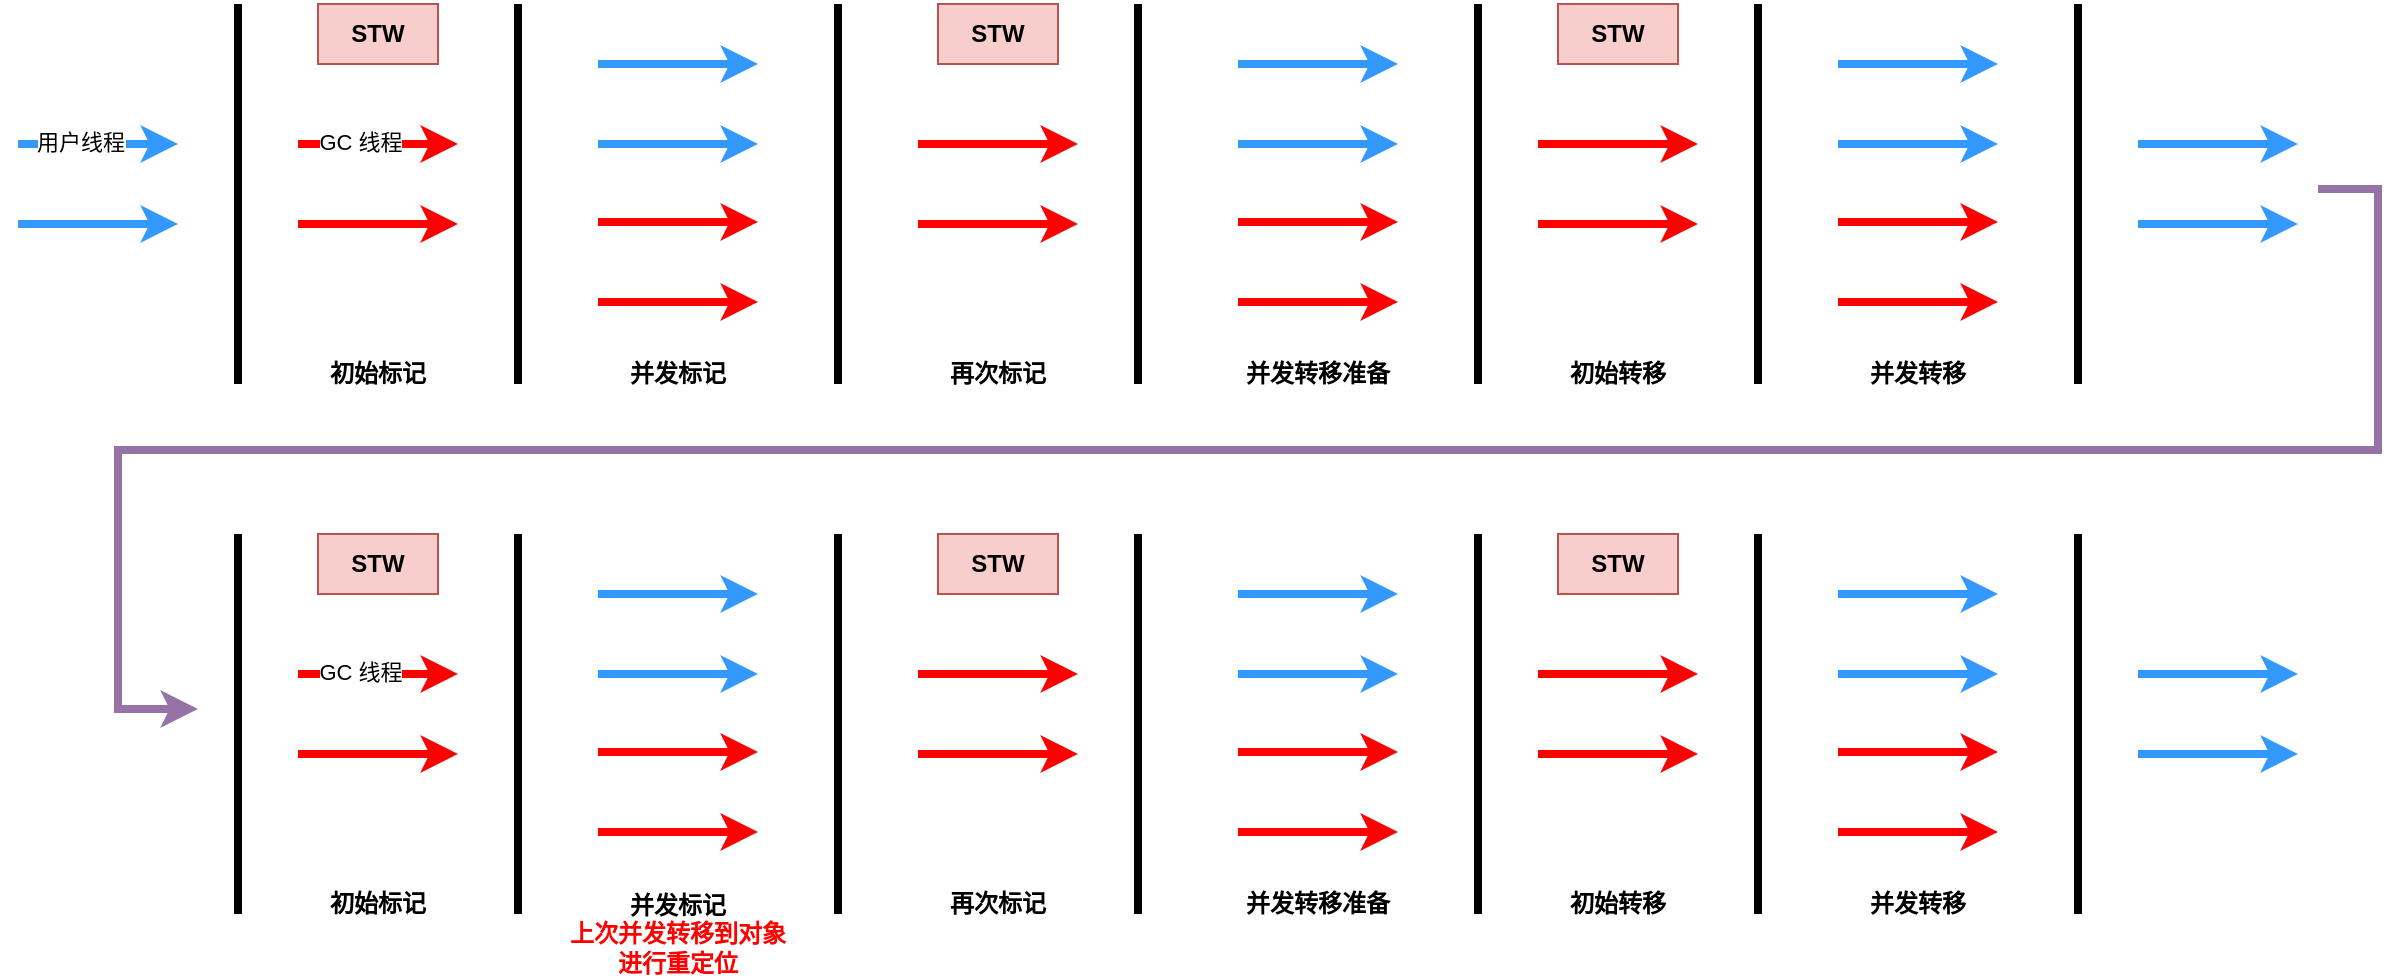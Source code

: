 <mxfile version="20.0.1" type="github">
  <diagram id="LPxtkybAB340XdUwFbBS" name="Page-1">
    <mxGraphModel dx="1186" dy="738" grid="1" gridSize="10" guides="1" tooltips="1" connect="1" arrows="1" fold="1" page="1" pageScale="1" pageWidth="827" pageHeight="1169" math="0" shadow="0">
      <root>
        <mxCell id="0" />
        <mxCell id="1" parent="0" />
        <mxCell id="MSqBDN_7sposjBvbjQJm-2" value="" style="endArrow=classic;html=1;rounded=0;fontColor=#3399FF;strokeWidth=4;strokeColor=#3399FF;" edge="1" parent="1">
          <mxGeometry width="50" height="50" relative="1" as="geometry">
            <mxPoint x="40" y="190" as="sourcePoint" />
            <mxPoint x="120" y="190" as="targetPoint" />
          </mxGeometry>
        </mxCell>
        <mxCell id="MSqBDN_7sposjBvbjQJm-40" value="用户线程" style="edgeLabel;html=1;align=center;verticalAlign=middle;resizable=0;points=[];fontColor=#000000;" vertex="1" connectable="0" parent="MSqBDN_7sposjBvbjQJm-2">
          <mxGeometry x="-0.325" relative="1" as="geometry">
            <mxPoint x="4" y="-1" as="offset" />
          </mxGeometry>
        </mxCell>
        <mxCell id="MSqBDN_7sposjBvbjQJm-3" value="" style="endArrow=classic;html=1;rounded=0;fontColor=#3399FF;strokeWidth=4;strokeColor=#3399FF;" edge="1" parent="1">
          <mxGeometry width="50" height="50" relative="1" as="geometry">
            <mxPoint x="40" y="230" as="sourcePoint" />
            <mxPoint x="120" y="230" as="targetPoint" />
          </mxGeometry>
        </mxCell>
        <mxCell id="MSqBDN_7sposjBvbjQJm-4" value="" style="endArrow=none;html=1;rounded=0;fontColor=#3399FF;strokeColor=#000000;strokeWidth=4;" edge="1" parent="1">
          <mxGeometry width="50" height="50" relative="1" as="geometry">
            <mxPoint x="150" y="310" as="sourcePoint" />
            <mxPoint x="150" y="120" as="targetPoint" />
          </mxGeometry>
        </mxCell>
        <mxCell id="MSqBDN_7sposjBvbjQJm-5" value="" style="endArrow=classic;html=1;rounded=0;fontColor=#3399FF;strokeWidth=4;strokeColor=#FF0000;" edge="1" parent="1">
          <mxGeometry width="50" height="50" relative="1" as="geometry">
            <mxPoint x="180" y="190" as="sourcePoint" />
            <mxPoint x="260" y="190" as="targetPoint" />
          </mxGeometry>
        </mxCell>
        <mxCell id="MSqBDN_7sposjBvbjQJm-41" value="GC 线程" style="edgeLabel;html=1;align=center;verticalAlign=middle;resizable=0;points=[];fontColor=#000000;" vertex="1" connectable="0" parent="MSqBDN_7sposjBvbjQJm-5">
          <mxGeometry x="-0.175" y="-2" relative="1" as="geometry">
            <mxPoint x="-2" y="-3" as="offset" />
          </mxGeometry>
        </mxCell>
        <mxCell id="MSqBDN_7sposjBvbjQJm-6" value="" style="endArrow=classic;html=1;rounded=0;fontColor=#3399FF;strokeWidth=4;strokeColor=#FF0000;" edge="1" parent="1">
          <mxGeometry width="50" height="50" relative="1" as="geometry">
            <mxPoint x="180" y="230" as="sourcePoint" />
            <mxPoint x="260" y="230" as="targetPoint" />
          </mxGeometry>
        </mxCell>
        <mxCell id="MSqBDN_7sposjBvbjQJm-7" value="" style="endArrow=none;html=1;rounded=0;fontColor=#3399FF;strokeColor=#000000;strokeWidth=4;" edge="1" parent="1">
          <mxGeometry width="50" height="50" relative="1" as="geometry">
            <mxPoint x="290" y="310" as="sourcePoint" />
            <mxPoint x="290" y="120" as="targetPoint" />
          </mxGeometry>
        </mxCell>
        <mxCell id="MSqBDN_7sposjBvbjQJm-8" value="初始标记" style="text;html=1;strokeColor=none;fillColor=none;align=center;verticalAlign=middle;whiteSpace=wrap;rounded=0;fontColor=#000000;fontStyle=1" vertex="1" parent="1">
          <mxGeometry x="190" y="290" width="60" height="30" as="geometry" />
        </mxCell>
        <mxCell id="MSqBDN_7sposjBvbjQJm-80" style="edgeStyle=orthogonalEdgeStyle;rounded=0;orthogonalLoop=1;jettySize=auto;html=1;fontColor=#FF0000;strokeColor=#9673a6;strokeWidth=4;entryX=0;entryY=0.5;entryDx=0;entryDy=0;exitX=1;exitY=0.5;exitDx=0;exitDy=0;fillColor=#e1d5e7;" edge="1" parent="1">
          <mxGeometry relative="1" as="geometry">
            <mxPoint x="130" y="472.5" as="targetPoint" />
            <mxPoint x="1190" y="212.5" as="sourcePoint" />
            <Array as="points">
              <mxPoint x="1220" y="213" />
              <mxPoint x="1220" y="343" />
              <mxPoint x="90" y="343" />
              <mxPoint x="90" y="473" />
            </Array>
          </mxGeometry>
        </mxCell>
        <mxCell id="MSqBDN_7sposjBvbjQJm-9" value="STW" style="text;html=1;strokeColor=#b85450;fillColor=#f8cecc;align=center;verticalAlign=middle;whiteSpace=wrap;rounded=0;fontStyle=1" vertex="1" parent="1">
          <mxGeometry x="190" y="120" width="60" height="30" as="geometry" />
        </mxCell>
        <mxCell id="MSqBDN_7sposjBvbjQJm-10" value="" style="endArrow=classic;html=1;rounded=0;fontColor=#3399FF;strokeWidth=4;strokeColor=#3399FF;" edge="1" parent="1">
          <mxGeometry width="50" height="50" relative="1" as="geometry">
            <mxPoint x="330" y="150" as="sourcePoint" />
            <mxPoint x="410" y="150" as="targetPoint" />
          </mxGeometry>
        </mxCell>
        <mxCell id="MSqBDN_7sposjBvbjQJm-11" value="" style="endArrow=classic;html=1;rounded=0;fontColor=#3399FF;strokeWidth=4;strokeColor=#3399FF;" edge="1" parent="1">
          <mxGeometry width="50" height="50" relative="1" as="geometry">
            <mxPoint x="330" y="190" as="sourcePoint" />
            <mxPoint x="410" y="190" as="targetPoint" />
          </mxGeometry>
        </mxCell>
        <mxCell id="MSqBDN_7sposjBvbjQJm-12" value="" style="endArrow=classic;html=1;rounded=0;fontColor=#3399FF;strokeWidth=4;strokeColor=#FF0000;" edge="1" parent="1">
          <mxGeometry width="50" height="50" relative="1" as="geometry">
            <mxPoint x="330" y="229" as="sourcePoint" />
            <mxPoint x="410" y="229" as="targetPoint" />
          </mxGeometry>
        </mxCell>
        <mxCell id="MSqBDN_7sposjBvbjQJm-13" value="" style="endArrow=classic;html=1;rounded=0;fontColor=#3399FF;strokeWidth=4;strokeColor=#FF0000;" edge="1" parent="1">
          <mxGeometry width="50" height="50" relative="1" as="geometry">
            <mxPoint x="330" y="269" as="sourcePoint" />
            <mxPoint x="410" y="269" as="targetPoint" />
          </mxGeometry>
        </mxCell>
        <mxCell id="MSqBDN_7sposjBvbjQJm-14" value="" style="endArrow=none;html=1;rounded=0;fontColor=#3399FF;strokeColor=#000000;strokeWidth=4;" edge="1" parent="1">
          <mxGeometry width="50" height="50" relative="1" as="geometry">
            <mxPoint x="450" y="310" as="sourcePoint" />
            <mxPoint x="450" y="120" as="targetPoint" />
          </mxGeometry>
        </mxCell>
        <mxCell id="MSqBDN_7sposjBvbjQJm-15" value="并发标记" style="text;html=1;strokeColor=none;fillColor=none;align=center;verticalAlign=middle;whiteSpace=wrap;rounded=0;fontColor=#000000;fontStyle=1" vertex="1" parent="1">
          <mxGeometry x="340" y="290" width="60" height="30" as="geometry" />
        </mxCell>
        <mxCell id="MSqBDN_7sposjBvbjQJm-16" value="" style="endArrow=classic;html=1;rounded=0;fontColor=#3399FF;strokeWidth=4;strokeColor=#FF0000;" edge="1" parent="1">
          <mxGeometry width="50" height="50" relative="1" as="geometry">
            <mxPoint x="490" y="190" as="sourcePoint" />
            <mxPoint x="570" y="190" as="targetPoint" />
          </mxGeometry>
        </mxCell>
        <mxCell id="MSqBDN_7sposjBvbjQJm-17" value="" style="endArrow=classic;html=1;rounded=0;fontColor=#3399FF;strokeWidth=4;strokeColor=#FF0000;" edge="1" parent="1">
          <mxGeometry width="50" height="50" relative="1" as="geometry">
            <mxPoint x="490" y="230" as="sourcePoint" />
            <mxPoint x="570" y="230" as="targetPoint" />
          </mxGeometry>
        </mxCell>
        <mxCell id="MSqBDN_7sposjBvbjQJm-18" value="" style="endArrow=none;html=1;rounded=0;fontColor=#3399FF;strokeColor=#000000;strokeWidth=4;" edge="1" parent="1">
          <mxGeometry width="50" height="50" relative="1" as="geometry">
            <mxPoint x="600" y="310" as="sourcePoint" />
            <mxPoint x="600" y="120" as="targetPoint" />
          </mxGeometry>
        </mxCell>
        <mxCell id="MSqBDN_7sposjBvbjQJm-19" value="再次标记" style="text;html=1;strokeColor=none;fillColor=none;align=center;verticalAlign=middle;whiteSpace=wrap;rounded=0;fontColor=#000000;fontStyle=1" vertex="1" parent="1">
          <mxGeometry x="500" y="290" width="60" height="30" as="geometry" />
        </mxCell>
        <mxCell id="MSqBDN_7sposjBvbjQJm-20" value="STW" style="text;html=1;strokeColor=#b85450;fillColor=#f8cecc;align=center;verticalAlign=middle;whiteSpace=wrap;rounded=0;fontStyle=1" vertex="1" parent="1">
          <mxGeometry x="500" y="120" width="60" height="30" as="geometry" />
        </mxCell>
        <mxCell id="MSqBDN_7sposjBvbjQJm-21" value="" style="endArrow=classic;html=1;rounded=0;fontColor=#3399FF;strokeWidth=4;strokeColor=#3399FF;" edge="1" parent="1">
          <mxGeometry width="50" height="50" relative="1" as="geometry">
            <mxPoint x="650" y="150" as="sourcePoint" />
            <mxPoint x="730" y="150" as="targetPoint" />
          </mxGeometry>
        </mxCell>
        <mxCell id="MSqBDN_7sposjBvbjQJm-22" value="" style="endArrow=classic;html=1;rounded=0;fontColor=#3399FF;strokeWidth=4;strokeColor=#3399FF;" edge="1" parent="1">
          <mxGeometry width="50" height="50" relative="1" as="geometry">
            <mxPoint x="650" y="190" as="sourcePoint" />
            <mxPoint x="730" y="190" as="targetPoint" />
          </mxGeometry>
        </mxCell>
        <mxCell id="MSqBDN_7sposjBvbjQJm-23" value="" style="endArrow=classic;html=1;rounded=0;fontColor=#3399FF;strokeWidth=4;strokeColor=#FF0000;" edge="1" parent="1">
          <mxGeometry width="50" height="50" relative="1" as="geometry">
            <mxPoint x="650" y="229" as="sourcePoint" />
            <mxPoint x="730" y="229" as="targetPoint" />
          </mxGeometry>
        </mxCell>
        <mxCell id="MSqBDN_7sposjBvbjQJm-24" value="" style="endArrow=classic;html=1;rounded=0;fontColor=#3399FF;strokeWidth=4;strokeColor=#FF0000;" edge="1" parent="1">
          <mxGeometry width="50" height="50" relative="1" as="geometry">
            <mxPoint x="650" y="269" as="sourcePoint" />
            <mxPoint x="730" y="269" as="targetPoint" />
          </mxGeometry>
        </mxCell>
        <mxCell id="MSqBDN_7sposjBvbjQJm-25" value="" style="endArrow=none;html=1;rounded=0;fontColor=#3399FF;strokeColor=#000000;strokeWidth=4;" edge="1" parent="1">
          <mxGeometry width="50" height="50" relative="1" as="geometry">
            <mxPoint x="770" y="310" as="sourcePoint" />
            <mxPoint x="770" y="120" as="targetPoint" />
          </mxGeometry>
        </mxCell>
        <mxCell id="MSqBDN_7sposjBvbjQJm-26" value="并发转移准备" style="text;html=1;strokeColor=none;fillColor=none;align=center;verticalAlign=middle;whiteSpace=wrap;rounded=0;fontColor=#000000;fontStyle=1" vertex="1" parent="1">
          <mxGeometry x="650" y="290" width="80" height="30" as="geometry" />
        </mxCell>
        <mxCell id="MSqBDN_7sposjBvbjQJm-27" value="" style="endArrow=classic;html=1;rounded=0;fontColor=#3399FF;strokeWidth=4;strokeColor=#FF0000;" edge="1" parent="1">
          <mxGeometry width="50" height="50" relative="1" as="geometry">
            <mxPoint x="800" y="190" as="sourcePoint" />
            <mxPoint x="880" y="190" as="targetPoint" />
          </mxGeometry>
        </mxCell>
        <mxCell id="MSqBDN_7sposjBvbjQJm-28" value="" style="endArrow=classic;html=1;rounded=0;fontColor=#3399FF;strokeWidth=4;strokeColor=#FF0000;" edge="1" parent="1">
          <mxGeometry width="50" height="50" relative="1" as="geometry">
            <mxPoint x="800" y="230" as="sourcePoint" />
            <mxPoint x="880" y="230" as="targetPoint" />
          </mxGeometry>
        </mxCell>
        <mxCell id="MSqBDN_7sposjBvbjQJm-29" value="" style="endArrow=none;html=1;rounded=0;fontColor=#3399FF;strokeColor=#000000;strokeWidth=4;" edge="1" parent="1">
          <mxGeometry width="50" height="50" relative="1" as="geometry">
            <mxPoint x="910" y="310" as="sourcePoint" />
            <mxPoint x="910" y="120" as="targetPoint" />
          </mxGeometry>
        </mxCell>
        <mxCell id="MSqBDN_7sposjBvbjQJm-30" value="初始转移" style="text;html=1;strokeColor=none;fillColor=none;align=center;verticalAlign=middle;whiteSpace=wrap;rounded=0;fontColor=#000000;fontStyle=1" vertex="1" parent="1">
          <mxGeometry x="810" y="290" width="60" height="30" as="geometry" />
        </mxCell>
        <mxCell id="MSqBDN_7sposjBvbjQJm-31" value="STW" style="text;html=1;strokeColor=#b85450;fillColor=#f8cecc;align=center;verticalAlign=middle;whiteSpace=wrap;rounded=0;fontStyle=1" vertex="1" parent="1">
          <mxGeometry x="810" y="120" width="60" height="30" as="geometry" />
        </mxCell>
        <mxCell id="MSqBDN_7sposjBvbjQJm-32" value="" style="endArrow=classic;html=1;rounded=0;fontColor=#3399FF;strokeWidth=4;strokeColor=#3399FF;" edge="1" parent="1">
          <mxGeometry width="50" height="50" relative="1" as="geometry">
            <mxPoint x="950" y="150" as="sourcePoint" />
            <mxPoint x="1030" y="150" as="targetPoint" />
          </mxGeometry>
        </mxCell>
        <mxCell id="MSqBDN_7sposjBvbjQJm-33" value="" style="endArrow=classic;html=1;rounded=0;fontColor=#3399FF;strokeWidth=4;strokeColor=#3399FF;" edge="1" parent="1">
          <mxGeometry width="50" height="50" relative="1" as="geometry">
            <mxPoint x="950" y="190" as="sourcePoint" />
            <mxPoint x="1030" y="190" as="targetPoint" />
          </mxGeometry>
        </mxCell>
        <mxCell id="MSqBDN_7sposjBvbjQJm-34" value="" style="endArrow=classic;html=1;rounded=0;fontColor=#3399FF;strokeWidth=4;strokeColor=#FF0000;" edge="1" parent="1">
          <mxGeometry width="50" height="50" relative="1" as="geometry">
            <mxPoint x="950" y="229" as="sourcePoint" />
            <mxPoint x="1030" y="229" as="targetPoint" />
          </mxGeometry>
        </mxCell>
        <mxCell id="MSqBDN_7sposjBvbjQJm-35" value="" style="endArrow=classic;html=1;rounded=0;fontColor=#3399FF;strokeWidth=4;strokeColor=#FF0000;" edge="1" parent="1">
          <mxGeometry width="50" height="50" relative="1" as="geometry">
            <mxPoint x="950" y="269" as="sourcePoint" />
            <mxPoint x="1030" y="269" as="targetPoint" />
          </mxGeometry>
        </mxCell>
        <mxCell id="MSqBDN_7sposjBvbjQJm-36" value="" style="endArrow=none;html=1;rounded=0;fontColor=#3399FF;strokeColor=#000000;strokeWidth=4;" edge="1" parent="1">
          <mxGeometry width="50" height="50" relative="1" as="geometry">
            <mxPoint x="1070" y="310" as="sourcePoint" />
            <mxPoint x="1070" y="120" as="targetPoint" />
          </mxGeometry>
        </mxCell>
        <mxCell id="MSqBDN_7sposjBvbjQJm-37" value="并发转移" style="text;html=1;strokeColor=none;fillColor=none;align=center;verticalAlign=middle;whiteSpace=wrap;rounded=0;fontColor=#000000;fontStyle=1" vertex="1" parent="1">
          <mxGeometry x="950" y="290" width="80" height="30" as="geometry" />
        </mxCell>
        <mxCell id="MSqBDN_7sposjBvbjQJm-38" value="" style="endArrow=classic;html=1;rounded=0;fontColor=#3399FF;strokeWidth=4;strokeColor=#3399FF;" edge="1" parent="1">
          <mxGeometry width="50" height="50" relative="1" as="geometry">
            <mxPoint x="1100" y="190" as="sourcePoint" />
            <mxPoint x="1180" y="190" as="targetPoint" />
          </mxGeometry>
        </mxCell>
        <mxCell id="MSqBDN_7sposjBvbjQJm-39" value="" style="endArrow=classic;html=1;rounded=0;fontColor=#3399FF;strokeWidth=4;strokeColor=#3399FF;" edge="1" parent="1">
          <mxGeometry width="50" height="50" relative="1" as="geometry">
            <mxPoint x="1100" y="230" as="sourcePoint" />
            <mxPoint x="1180" y="230" as="targetPoint" />
          </mxGeometry>
        </mxCell>
        <mxCell id="MSqBDN_7sposjBvbjQJm-42" value="" style="endArrow=none;html=1;rounded=0;fontColor=#3399FF;strokeColor=#000000;strokeWidth=4;" edge="1" parent="1">
          <mxGeometry width="50" height="50" relative="1" as="geometry">
            <mxPoint x="150" y="575" as="sourcePoint" />
            <mxPoint x="150" y="385" as="targetPoint" />
          </mxGeometry>
        </mxCell>
        <mxCell id="MSqBDN_7sposjBvbjQJm-43" value="" style="endArrow=classic;html=1;rounded=0;fontColor=#3399FF;strokeWidth=4;strokeColor=#FF0000;" edge="1" parent="1">
          <mxGeometry width="50" height="50" relative="1" as="geometry">
            <mxPoint x="180" y="455" as="sourcePoint" />
            <mxPoint x="260" y="455" as="targetPoint" />
          </mxGeometry>
        </mxCell>
        <mxCell id="MSqBDN_7sposjBvbjQJm-44" value="GC 线程" style="edgeLabel;html=1;align=center;verticalAlign=middle;resizable=0;points=[];fontColor=#000000;" vertex="1" connectable="0" parent="MSqBDN_7sposjBvbjQJm-43">
          <mxGeometry x="-0.175" y="-2" relative="1" as="geometry">
            <mxPoint x="-2" y="-3" as="offset" />
          </mxGeometry>
        </mxCell>
        <mxCell id="MSqBDN_7sposjBvbjQJm-45" value="" style="endArrow=classic;html=1;rounded=0;fontColor=#3399FF;strokeWidth=4;strokeColor=#FF0000;" edge="1" parent="1">
          <mxGeometry width="50" height="50" relative="1" as="geometry">
            <mxPoint x="180" y="495" as="sourcePoint" />
            <mxPoint x="260" y="495" as="targetPoint" />
          </mxGeometry>
        </mxCell>
        <mxCell id="MSqBDN_7sposjBvbjQJm-46" value="" style="endArrow=none;html=1;rounded=0;fontColor=#3399FF;strokeColor=#000000;strokeWidth=4;" edge="1" parent="1">
          <mxGeometry width="50" height="50" relative="1" as="geometry">
            <mxPoint x="290" y="575" as="sourcePoint" />
            <mxPoint x="290" y="385" as="targetPoint" />
          </mxGeometry>
        </mxCell>
        <mxCell id="MSqBDN_7sposjBvbjQJm-47" value="初始标记" style="text;html=1;strokeColor=none;fillColor=none;align=center;verticalAlign=middle;whiteSpace=wrap;rounded=0;fontColor=#000000;fontStyle=1" vertex="1" parent="1">
          <mxGeometry x="190" y="555" width="60" height="30" as="geometry" />
        </mxCell>
        <mxCell id="MSqBDN_7sposjBvbjQJm-48" value="STW" style="text;html=1;strokeColor=#b85450;fillColor=#f8cecc;align=center;verticalAlign=middle;whiteSpace=wrap;rounded=0;fontStyle=1" vertex="1" parent="1">
          <mxGeometry x="190" y="385" width="60" height="30" as="geometry" />
        </mxCell>
        <mxCell id="MSqBDN_7sposjBvbjQJm-49" value="" style="endArrow=classic;html=1;rounded=0;fontColor=#3399FF;strokeWidth=4;strokeColor=#3399FF;" edge="1" parent="1">
          <mxGeometry width="50" height="50" relative="1" as="geometry">
            <mxPoint x="330" y="415" as="sourcePoint" />
            <mxPoint x="410" y="415" as="targetPoint" />
          </mxGeometry>
        </mxCell>
        <mxCell id="MSqBDN_7sposjBvbjQJm-50" value="" style="endArrow=classic;html=1;rounded=0;fontColor=#3399FF;strokeWidth=4;strokeColor=#3399FF;" edge="1" parent="1">
          <mxGeometry width="50" height="50" relative="1" as="geometry">
            <mxPoint x="330" y="455" as="sourcePoint" />
            <mxPoint x="410" y="455" as="targetPoint" />
          </mxGeometry>
        </mxCell>
        <mxCell id="MSqBDN_7sposjBvbjQJm-51" value="" style="endArrow=classic;html=1;rounded=0;fontColor=#3399FF;strokeWidth=4;strokeColor=#FF0000;" edge="1" parent="1">
          <mxGeometry width="50" height="50" relative="1" as="geometry">
            <mxPoint x="330" y="494" as="sourcePoint" />
            <mxPoint x="410" y="494" as="targetPoint" />
          </mxGeometry>
        </mxCell>
        <mxCell id="MSqBDN_7sposjBvbjQJm-52" value="" style="endArrow=classic;html=1;rounded=0;fontColor=#3399FF;strokeWidth=4;strokeColor=#FF0000;" edge="1" parent="1">
          <mxGeometry width="50" height="50" relative="1" as="geometry">
            <mxPoint x="330" y="534" as="sourcePoint" />
            <mxPoint x="410" y="534" as="targetPoint" />
          </mxGeometry>
        </mxCell>
        <mxCell id="MSqBDN_7sposjBvbjQJm-53" value="" style="endArrow=none;html=1;rounded=0;fontColor=#3399FF;strokeColor=#000000;strokeWidth=4;" edge="1" parent="1">
          <mxGeometry width="50" height="50" relative="1" as="geometry">
            <mxPoint x="450" y="575" as="sourcePoint" />
            <mxPoint x="450" y="385" as="targetPoint" />
          </mxGeometry>
        </mxCell>
        <mxCell id="MSqBDN_7sposjBvbjQJm-54" value="并发标记&lt;br&gt;&lt;font color=&quot;#ff0000&quot;&gt;上次并发转移到对象&lt;br&gt;进行重定位&lt;/font&gt;" style="text;html=1;strokeColor=none;fillColor=none;align=center;verticalAlign=middle;whiteSpace=wrap;rounded=0;fontColor=#000000;fontStyle=1" vertex="1" parent="1">
          <mxGeometry x="280" y="570" width="180" height="30" as="geometry" />
        </mxCell>
        <mxCell id="MSqBDN_7sposjBvbjQJm-55" value="" style="endArrow=classic;html=1;rounded=0;fontColor=#3399FF;strokeWidth=4;strokeColor=#FF0000;" edge="1" parent="1">
          <mxGeometry width="50" height="50" relative="1" as="geometry">
            <mxPoint x="490" y="455" as="sourcePoint" />
            <mxPoint x="570" y="455" as="targetPoint" />
          </mxGeometry>
        </mxCell>
        <mxCell id="MSqBDN_7sposjBvbjQJm-56" value="" style="endArrow=classic;html=1;rounded=0;fontColor=#3399FF;strokeWidth=4;strokeColor=#FF0000;" edge="1" parent="1">
          <mxGeometry width="50" height="50" relative="1" as="geometry">
            <mxPoint x="490" y="495" as="sourcePoint" />
            <mxPoint x="570" y="495" as="targetPoint" />
          </mxGeometry>
        </mxCell>
        <mxCell id="MSqBDN_7sposjBvbjQJm-57" value="" style="endArrow=none;html=1;rounded=0;fontColor=#3399FF;strokeColor=#000000;strokeWidth=4;" edge="1" parent="1">
          <mxGeometry width="50" height="50" relative="1" as="geometry">
            <mxPoint x="600" y="575" as="sourcePoint" />
            <mxPoint x="600" y="385" as="targetPoint" />
          </mxGeometry>
        </mxCell>
        <mxCell id="MSqBDN_7sposjBvbjQJm-58" value="再次标记" style="text;html=1;strokeColor=none;fillColor=none;align=center;verticalAlign=middle;whiteSpace=wrap;rounded=0;fontColor=#000000;fontStyle=1" vertex="1" parent="1">
          <mxGeometry x="500" y="555" width="60" height="30" as="geometry" />
        </mxCell>
        <mxCell id="MSqBDN_7sposjBvbjQJm-59" value="STW" style="text;html=1;strokeColor=#b85450;fillColor=#f8cecc;align=center;verticalAlign=middle;whiteSpace=wrap;rounded=0;fontStyle=1" vertex="1" parent="1">
          <mxGeometry x="500" y="385" width="60" height="30" as="geometry" />
        </mxCell>
        <mxCell id="MSqBDN_7sposjBvbjQJm-60" value="" style="endArrow=classic;html=1;rounded=0;fontColor=#3399FF;strokeWidth=4;strokeColor=#3399FF;" edge="1" parent="1">
          <mxGeometry width="50" height="50" relative="1" as="geometry">
            <mxPoint x="650" y="415" as="sourcePoint" />
            <mxPoint x="730" y="415" as="targetPoint" />
          </mxGeometry>
        </mxCell>
        <mxCell id="MSqBDN_7sposjBvbjQJm-61" value="" style="endArrow=classic;html=1;rounded=0;fontColor=#3399FF;strokeWidth=4;strokeColor=#3399FF;" edge="1" parent="1">
          <mxGeometry width="50" height="50" relative="1" as="geometry">
            <mxPoint x="650" y="455" as="sourcePoint" />
            <mxPoint x="730" y="455" as="targetPoint" />
          </mxGeometry>
        </mxCell>
        <mxCell id="MSqBDN_7sposjBvbjQJm-62" value="" style="endArrow=classic;html=1;rounded=0;fontColor=#3399FF;strokeWidth=4;strokeColor=#FF0000;" edge="1" parent="1">
          <mxGeometry width="50" height="50" relative="1" as="geometry">
            <mxPoint x="650" y="494" as="sourcePoint" />
            <mxPoint x="730" y="494" as="targetPoint" />
          </mxGeometry>
        </mxCell>
        <mxCell id="MSqBDN_7sposjBvbjQJm-63" value="" style="endArrow=classic;html=1;rounded=0;fontColor=#3399FF;strokeWidth=4;strokeColor=#FF0000;" edge="1" parent="1">
          <mxGeometry width="50" height="50" relative="1" as="geometry">
            <mxPoint x="650" y="534" as="sourcePoint" />
            <mxPoint x="730" y="534" as="targetPoint" />
          </mxGeometry>
        </mxCell>
        <mxCell id="MSqBDN_7sposjBvbjQJm-64" value="" style="endArrow=none;html=1;rounded=0;fontColor=#3399FF;strokeColor=#000000;strokeWidth=4;" edge="1" parent="1">
          <mxGeometry width="50" height="50" relative="1" as="geometry">
            <mxPoint x="770" y="575" as="sourcePoint" />
            <mxPoint x="770" y="385" as="targetPoint" />
          </mxGeometry>
        </mxCell>
        <mxCell id="MSqBDN_7sposjBvbjQJm-65" value="并发转移准备" style="text;html=1;strokeColor=none;fillColor=none;align=center;verticalAlign=middle;whiteSpace=wrap;rounded=0;fontColor=#000000;fontStyle=1" vertex="1" parent="1">
          <mxGeometry x="650" y="555" width="80" height="30" as="geometry" />
        </mxCell>
        <mxCell id="MSqBDN_7sposjBvbjQJm-66" value="" style="endArrow=classic;html=1;rounded=0;fontColor=#3399FF;strokeWidth=4;strokeColor=#FF0000;" edge="1" parent="1">
          <mxGeometry width="50" height="50" relative="1" as="geometry">
            <mxPoint x="800" y="455" as="sourcePoint" />
            <mxPoint x="880" y="455" as="targetPoint" />
          </mxGeometry>
        </mxCell>
        <mxCell id="MSqBDN_7sposjBvbjQJm-67" value="" style="endArrow=classic;html=1;rounded=0;fontColor=#3399FF;strokeWidth=4;strokeColor=#FF0000;" edge="1" parent="1">
          <mxGeometry width="50" height="50" relative="1" as="geometry">
            <mxPoint x="800" y="495" as="sourcePoint" />
            <mxPoint x="880" y="495" as="targetPoint" />
          </mxGeometry>
        </mxCell>
        <mxCell id="MSqBDN_7sposjBvbjQJm-68" value="" style="endArrow=none;html=1;rounded=0;fontColor=#3399FF;strokeColor=#000000;strokeWidth=4;" edge="1" parent="1">
          <mxGeometry width="50" height="50" relative="1" as="geometry">
            <mxPoint x="910" y="575" as="sourcePoint" />
            <mxPoint x="910" y="385" as="targetPoint" />
          </mxGeometry>
        </mxCell>
        <mxCell id="MSqBDN_7sposjBvbjQJm-69" value="初始转移" style="text;html=1;strokeColor=none;fillColor=none;align=center;verticalAlign=middle;whiteSpace=wrap;rounded=0;fontColor=#000000;fontStyle=1" vertex="1" parent="1">
          <mxGeometry x="810" y="555" width="60" height="30" as="geometry" />
        </mxCell>
        <mxCell id="MSqBDN_7sposjBvbjQJm-70" value="STW" style="text;html=1;strokeColor=#b85450;fillColor=#f8cecc;align=center;verticalAlign=middle;whiteSpace=wrap;rounded=0;fontStyle=1" vertex="1" parent="1">
          <mxGeometry x="810" y="385" width="60" height="30" as="geometry" />
        </mxCell>
        <mxCell id="MSqBDN_7sposjBvbjQJm-71" value="" style="endArrow=classic;html=1;rounded=0;fontColor=#3399FF;strokeWidth=4;strokeColor=#3399FF;" edge="1" parent="1">
          <mxGeometry width="50" height="50" relative="1" as="geometry">
            <mxPoint x="950" y="415" as="sourcePoint" />
            <mxPoint x="1030" y="415" as="targetPoint" />
          </mxGeometry>
        </mxCell>
        <mxCell id="MSqBDN_7sposjBvbjQJm-72" value="" style="endArrow=classic;html=1;rounded=0;fontColor=#3399FF;strokeWidth=4;strokeColor=#3399FF;" edge="1" parent="1">
          <mxGeometry width="50" height="50" relative="1" as="geometry">
            <mxPoint x="950" y="455" as="sourcePoint" />
            <mxPoint x="1030" y="455" as="targetPoint" />
          </mxGeometry>
        </mxCell>
        <mxCell id="MSqBDN_7sposjBvbjQJm-73" value="" style="endArrow=classic;html=1;rounded=0;fontColor=#3399FF;strokeWidth=4;strokeColor=#FF0000;" edge="1" parent="1">
          <mxGeometry width="50" height="50" relative="1" as="geometry">
            <mxPoint x="950" y="494" as="sourcePoint" />
            <mxPoint x="1030" y="494" as="targetPoint" />
          </mxGeometry>
        </mxCell>
        <mxCell id="MSqBDN_7sposjBvbjQJm-74" value="" style="endArrow=classic;html=1;rounded=0;fontColor=#3399FF;strokeWidth=4;strokeColor=#FF0000;" edge="1" parent="1">
          <mxGeometry width="50" height="50" relative="1" as="geometry">
            <mxPoint x="950" y="534" as="sourcePoint" />
            <mxPoint x="1030" y="534" as="targetPoint" />
          </mxGeometry>
        </mxCell>
        <mxCell id="MSqBDN_7sposjBvbjQJm-75" value="" style="endArrow=none;html=1;rounded=0;fontColor=#3399FF;strokeColor=#000000;strokeWidth=4;" edge="1" parent="1">
          <mxGeometry width="50" height="50" relative="1" as="geometry">
            <mxPoint x="1070" y="575" as="sourcePoint" />
            <mxPoint x="1070" y="385" as="targetPoint" />
          </mxGeometry>
        </mxCell>
        <mxCell id="MSqBDN_7sposjBvbjQJm-76" value="并发转移" style="text;html=1;strokeColor=none;fillColor=none;align=center;verticalAlign=middle;whiteSpace=wrap;rounded=0;fontColor=#000000;fontStyle=1" vertex="1" parent="1">
          <mxGeometry x="950" y="555" width="80" height="30" as="geometry" />
        </mxCell>
        <mxCell id="MSqBDN_7sposjBvbjQJm-77" value="" style="endArrow=classic;html=1;rounded=0;fontColor=#3399FF;strokeWidth=4;strokeColor=#3399FF;" edge="1" parent="1">
          <mxGeometry width="50" height="50" relative="1" as="geometry">
            <mxPoint x="1100" y="455" as="sourcePoint" />
            <mxPoint x="1180" y="455" as="targetPoint" />
          </mxGeometry>
        </mxCell>
        <mxCell id="MSqBDN_7sposjBvbjQJm-78" value="" style="endArrow=classic;html=1;rounded=0;fontColor=#3399FF;strokeWidth=4;strokeColor=#3399FF;" edge="1" parent="1">
          <mxGeometry width="50" height="50" relative="1" as="geometry">
            <mxPoint x="1100" y="495" as="sourcePoint" />
            <mxPoint x="1180" y="495" as="targetPoint" />
          </mxGeometry>
        </mxCell>
      </root>
    </mxGraphModel>
  </diagram>
</mxfile>
